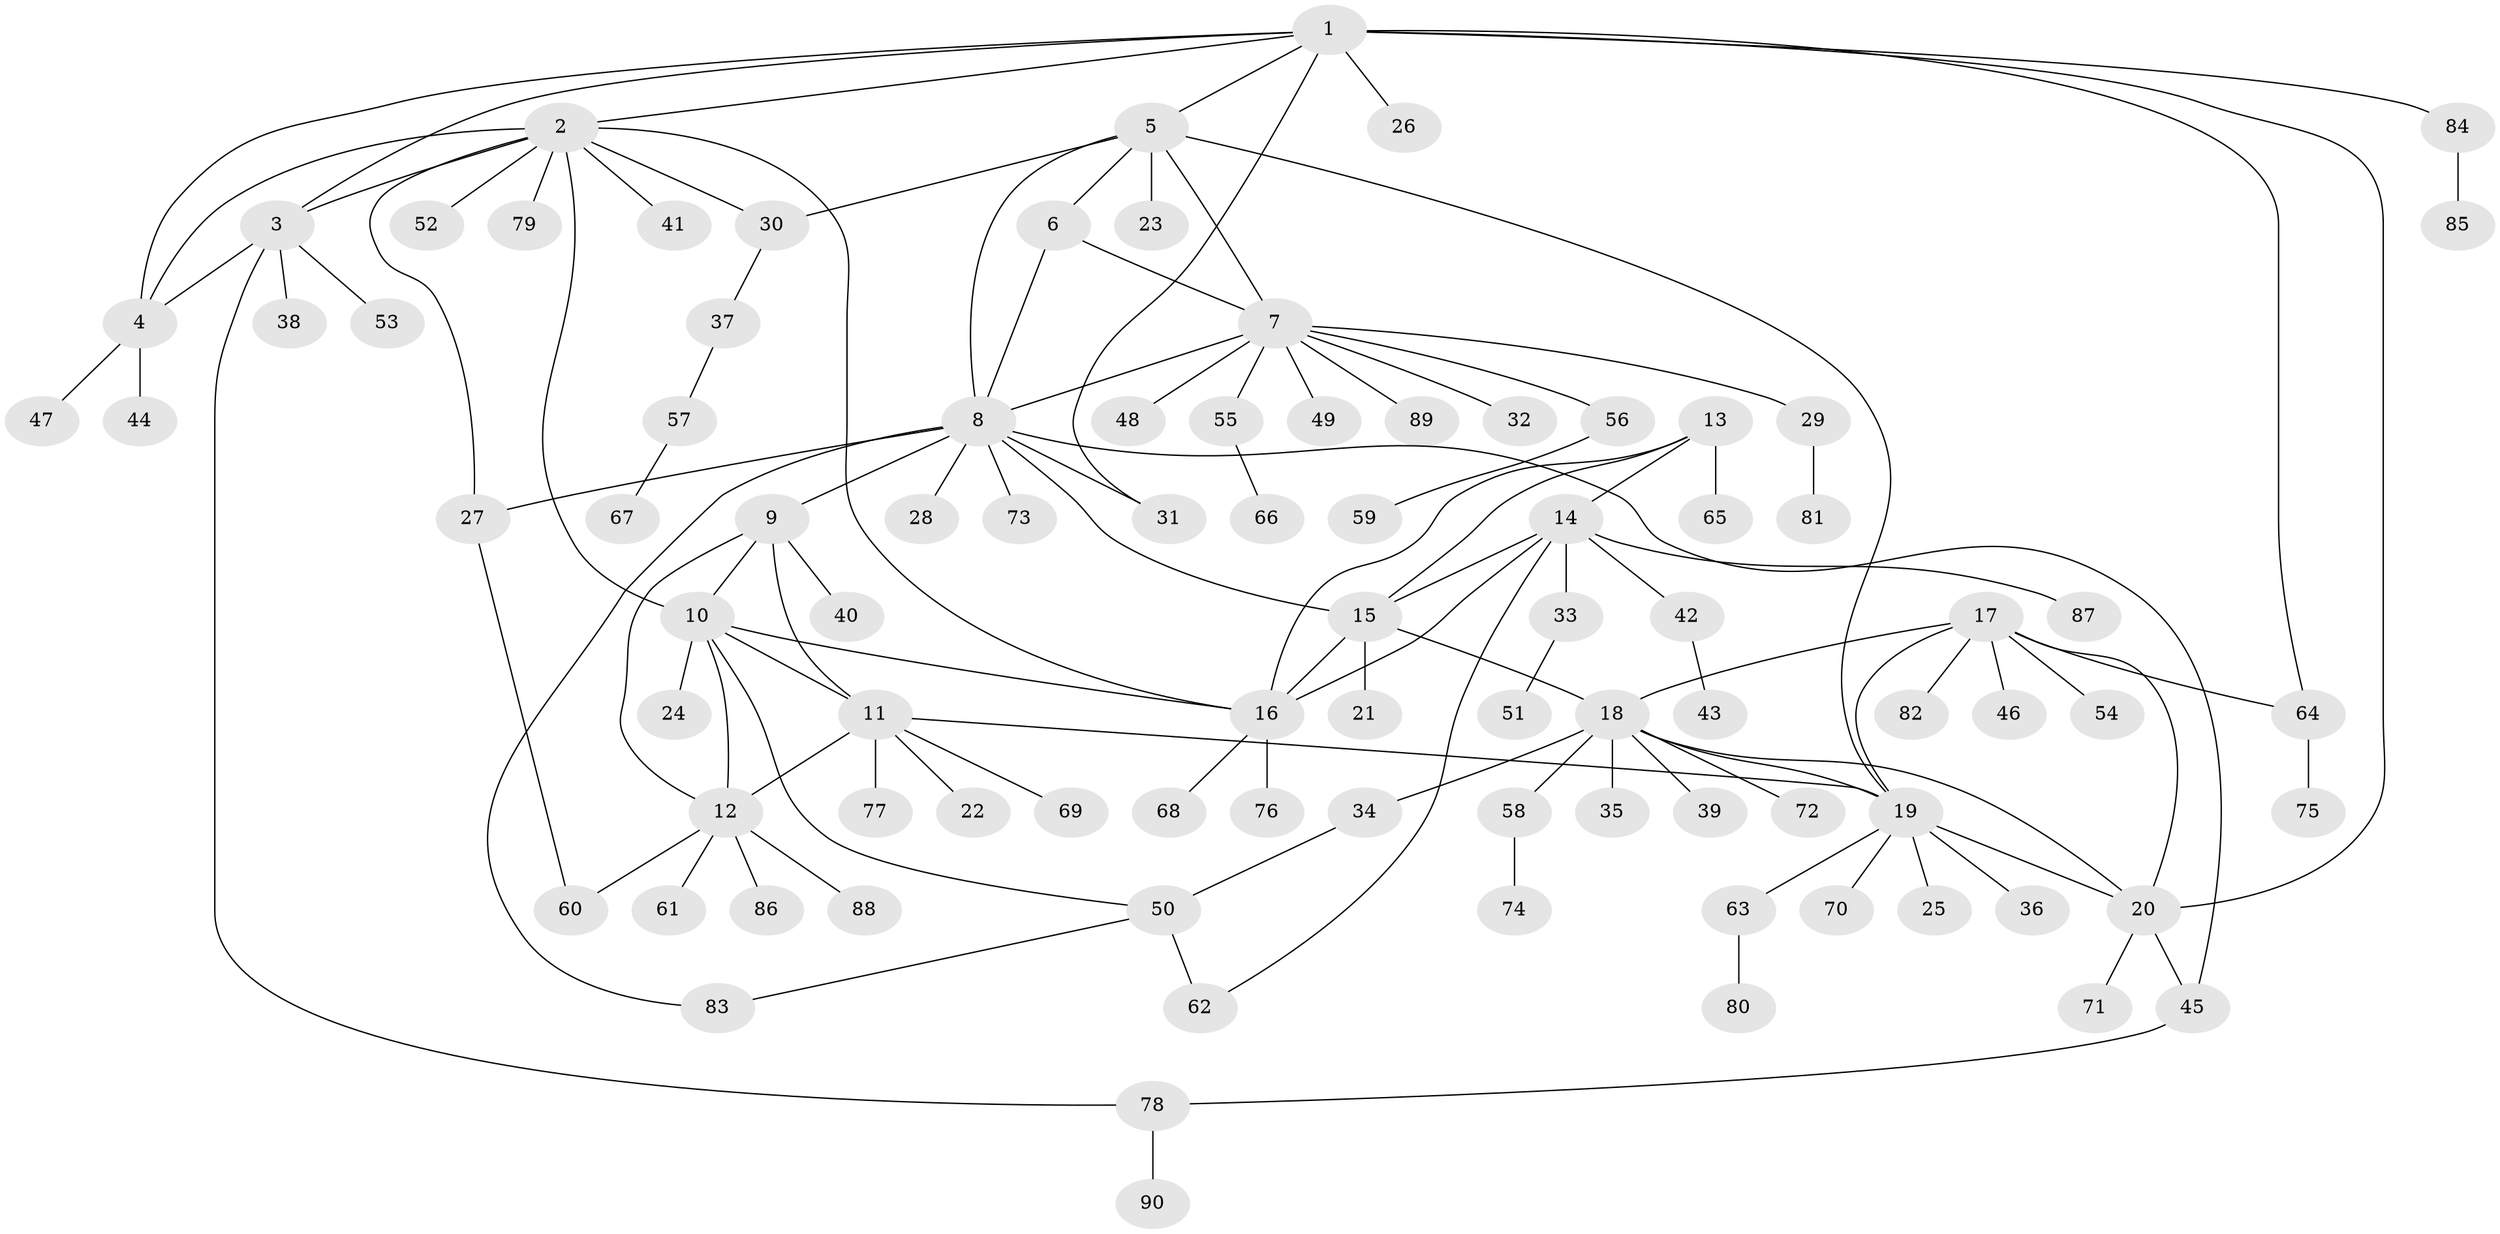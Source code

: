 // coarse degree distribution, {8: 0.02702702702702703, 6: 0.1891891891891892, 5: 0.13513513513513514, 3: 0.05405405405405406, 7: 0.05405405405405406, 4: 0.13513513513513514, 1: 0.2972972972972973, 2: 0.10810810810810811}
// Generated by graph-tools (version 1.1) at 2025/52/03/04/25 22:52:14]
// undirected, 90 vertices, 120 edges
graph export_dot {
  node [color=gray90,style=filled];
  1;
  2;
  3;
  4;
  5;
  6;
  7;
  8;
  9;
  10;
  11;
  12;
  13;
  14;
  15;
  16;
  17;
  18;
  19;
  20;
  21;
  22;
  23;
  24;
  25;
  26;
  27;
  28;
  29;
  30;
  31;
  32;
  33;
  34;
  35;
  36;
  37;
  38;
  39;
  40;
  41;
  42;
  43;
  44;
  45;
  46;
  47;
  48;
  49;
  50;
  51;
  52;
  53;
  54;
  55;
  56;
  57;
  58;
  59;
  60;
  61;
  62;
  63;
  64;
  65;
  66;
  67;
  68;
  69;
  70;
  71;
  72;
  73;
  74;
  75;
  76;
  77;
  78;
  79;
  80;
  81;
  82;
  83;
  84;
  85;
  86;
  87;
  88;
  89;
  90;
  1 -- 2;
  1 -- 3;
  1 -- 4;
  1 -- 5;
  1 -- 20;
  1 -- 26;
  1 -- 31;
  1 -- 64;
  1 -- 84;
  2 -- 3;
  2 -- 4;
  2 -- 10;
  2 -- 16;
  2 -- 27;
  2 -- 30;
  2 -- 41;
  2 -- 52;
  2 -- 79;
  3 -- 4;
  3 -- 38;
  3 -- 53;
  3 -- 78;
  4 -- 44;
  4 -- 47;
  5 -- 6;
  5 -- 7;
  5 -- 8;
  5 -- 19;
  5 -- 23;
  5 -- 30;
  6 -- 7;
  6 -- 8;
  7 -- 8;
  7 -- 29;
  7 -- 32;
  7 -- 48;
  7 -- 49;
  7 -- 55;
  7 -- 56;
  7 -- 89;
  8 -- 9;
  8 -- 15;
  8 -- 27;
  8 -- 28;
  8 -- 31;
  8 -- 45;
  8 -- 73;
  8 -- 83;
  9 -- 10;
  9 -- 11;
  9 -- 12;
  9 -- 40;
  10 -- 11;
  10 -- 12;
  10 -- 16;
  10 -- 24;
  10 -- 50;
  11 -- 12;
  11 -- 19;
  11 -- 22;
  11 -- 69;
  11 -- 77;
  12 -- 60;
  12 -- 61;
  12 -- 86;
  12 -- 88;
  13 -- 14;
  13 -- 15;
  13 -- 16;
  13 -- 65;
  14 -- 15;
  14 -- 16;
  14 -- 33;
  14 -- 42;
  14 -- 62;
  14 -- 87;
  15 -- 16;
  15 -- 18;
  15 -- 21;
  16 -- 68;
  16 -- 76;
  17 -- 18;
  17 -- 19;
  17 -- 20;
  17 -- 46;
  17 -- 54;
  17 -- 64;
  17 -- 82;
  18 -- 19;
  18 -- 20;
  18 -- 34;
  18 -- 35;
  18 -- 39;
  18 -- 58;
  18 -- 72;
  19 -- 20;
  19 -- 25;
  19 -- 36;
  19 -- 63;
  19 -- 70;
  20 -- 45;
  20 -- 71;
  27 -- 60;
  29 -- 81;
  30 -- 37;
  33 -- 51;
  34 -- 50;
  37 -- 57;
  42 -- 43;
  45 -- 78;
  50 -- 62;
  50 -- 83;
  55 -- 66;
  56 -- 59;
  57 -- 67;
  58 -- 74;
  63 -- 80;
  64 -- 75;
  78 -- 90;
  84 -- 85;
}
